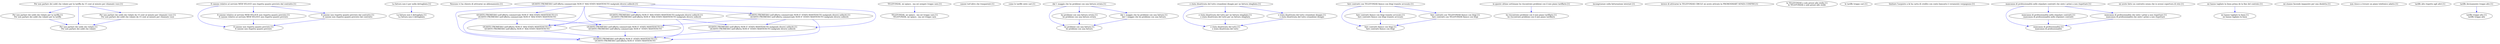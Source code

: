 digraph collapsedGraph {
"Per non parlare dei soldi che rubate per la tariffa [1]\nPer non parlare dei soldi che rubate per la tariffa""Per non parlare dei soldi che rubate per la tariffa da 15 cent al minuto per chiamate voce [1]""Per non parlare dei soldi che rubate [1]\nPer non parlare dei soldi che rubate""Per non parlare dei soldi che rubate da 15 cent al minuto per chiamate voce [1]\nPer non parlare dei soldi che rubate da 15 cent al minuto per chiamate voce""Il canone non rispetta quanto previsto [1]\nIl canone non rispetta quanto previsto""Il canone relativo al servizio WEB VELOCE non rispetta quanto previsto dal contratto [1]""Il canone relativo al servizio WEB VELOCE non rispetta quanto previsto [1]\nIl canone relativo al servizio WEB VELOCE non rispetta quanto previsto""Il canone non rispetta quanto previsto dal contratto [1]\nIl canone non rispetta quanto previsto dal contratto""La fattura non è dettagliata [1]\nLa fattura non è dettagliata""La fattura non è per nulla dettagliata [1]""Nessuno vi ha chiesto di attivarmi un abbonamento [1]""QUANTO PROMESSO nell'offerta NON E' STATO MANTENUTO [1]\nQUANTO PROMESSO nell'offerta NON E' STATO MANTENUTO""QUANTO PROMESSO nell'offerta commerciale NON E' MAI STATO MANTENUTO malgrado diversi solleciti [1]""QUANTO PROMESSO nell'offerta commerciale NON E' MAI STATO MANTENUTO [1]\nQUANTO PROMESSO nell'offerta commerciale NON E' MAI STATO MANTENUTO""QUANTO PROMESSO nell'offerta NON E' MAI STATO MANTENUTO [1]\nQUANTO PROMESSO nell'offerta NON E' MAI STATO MANTENUTO""QUANTO PROMESSO nell'offerta commerciale NON E' STATO MANTENUTO [1]\nQUANTO PROMESSO nell'offerta commerciale NON E' STATO MANTENUTO""QUANTO PROMESSO nell'offerta NON E' MAI STATO MANTENUTO malgrado diversi solleciti [1]\nQUANTO PROMESSO nell'offerta NON E' MAI STATO MANTENUTO malgrado diversi solleciti""QUANTO PROMESSO nell'offerta NON E' STATO MANTENUTO malgrado diversi solleciti [1]\nQUANTO PROMESSO nell'offerta NON E' STATO MANTENUTO malgrado diversi solleciti""QUANTO PROMESSO nell'offerta commerciale NON E' STATO MANTENUTO malgrado diversi solleciti [1]\nQUANTO PROMESSO nell'offerta commerciale NON E' STATO MANTENUTO malgrado diversi solleciti""TELEFONIAX, mi spiace.. ma sei troppo cara [1]\nTELEFONIAX, mi spiace.. ma sei troppo cara""TELEFONIAX, mi spiace.. ma sei sempre troppo cara [1]""canoni tutt'altro che trasparenti [1]""come le tariffe siete cari [1]""ho problemi con una fattura [1]\nho problemi con una fattura""dal 1 maggio che ho problemi con una fattura errata [1]""ho problemi con una fattura errata [1]\nho problemi con una fattura errata""dal 1 maggio che ho problemi con una fattura [1]\ndal 1 maggio che ho problemi con una fattura""e stata disattivata del tutto [1]\ne stata disattivata del tutto""e stata disattivata del tutto creandomi disagio per un fattura sbagliata [1]""e stata disattivata del tutto per un fattura sbagliata [1]\ne stata disattivata del tutto per un fattura sbagliata""e stata disattivata del tutto creandomi disagio [1]\ne stata disattivata del tutto creandomi disagio""fare contratti finisce con litigi [1]\nfare contratti finisce con litigi""fare contratti con TELEFONIAX finisce con litigi tramite avvocato [1]""fare contratti finisce con litigi tramite avvocato [1]\nfare contratti finisce con litigi tramite avvocato""fare contratti con TELEFONIAX finisce con litigi [1]\nfare contratti con TELEFONIAX finisce con litigi""ho riscontrato problemi con il mio piano tariffario [1]\nho riscontrato problemi con il mio piano tariffario""in queste ultime settimane ho riscontrato problemi con il mio piano tariffario [1]""incongruenze sulla fatturazione internet [1]""invece di attivarmi la TELEFONIAX CIRCLE mi avete attivato la PROMOSMART SENZA CONFINI [1]""la TELEFONIAX e solo prezzi alle stelle [1]\nla TELEFONIAX e solo prezzi alle stelle""le tariffe troppo cari [1]""limitare l'acquisto a ki ha carta di credito con conto bancario è veramente vergognoso [1]""mancanza di professionalità [1]\nmancanza di professionalità""mancanza di professionalità nello stipulare contratti che siete i primi a non rispettare [1]""mancanza di professionalità nello stipulare contratti [1]\nmancanza di professionalità nello stipulare contratti""mancanza di professionalità che siete i primi a non rispettare [1]\nmancanza di professionalità che siete i primi a non rispettare""mi avete fatto un contratto senza che io avessi copertura di rete [1]""mi hanno tagliato la linea [1]\nmi hanno tagliato la linea""mi hanno tagliato la linea prima de la fine del contrato [1]""mi stanno facendo impazzire per una disdetta [1]""non riesco a trovare un piano telefonico adatto [1]""tariffe alte rispetto agli altri [1]""tariffe troppo alte [1]\ntariffe troppo alte""tariffe decisamente troppo alte [1]""Il canone relativo al servizio WEB VELOCE non rispetta quanto previsto dal contratto [1]" -> "Il canone relativo al servizio WEB VELOCE non rispetta quanto previsto [1]\nIl canone relativo al servizio WEB VELOCE non rispetta quanto previsto" [color=blue]
"Il canone relativo al servizio WEB VELOCE non rispetta quanto previsto [1]\nIl canone relativo al servizio WEB VELOCE non rispetta quanto previsto" -> "Il canone non rispetta quanto previsto [1]\nIl canone non rispetta quanto previsto" [color=blue]
"Il canone relativo al servizio WEB VELOCE non rispetta quanto previsto dal contratto [1]" -> "Il canone non rispetta quanto previsto dal contratto [1]\nIl canone non rispetta quanto previsto dal contratto" [color=blue]
"Il canone non rispetta quanto previsto dal contratto [1]\nIl canone non rispetta quanto previsto dal contratto" -> "Il canone non rispetta quanto previsto [1]\nIl canone non rispetta quanto previsto" [color=blue]
"Il canone relativo al servizio WEB VELOCE non rispetta quanto previsto dal contratto [1]" -> "Il canone non rispetta quanto previsto [1]\nIl canone non rispetta quanto previsto" [color=blue]
"La fattura non è per nulla dettagliata [1]" -> "La fattura non è dettagliata [1]\nLa fattura non è dettagliata" [color=blue]
"Per non parlare dei soldi che rubate per la tariffa da 15 cent al minuto per chiamate voce [1]" -> "Per non parlare dei soldi che rubate da 15 cent al minuto per chiamate voce [1]\nPer non parlare dei soldi che rubate da 15 cent al minuto per chiamate voce" [color=blue]
"Per non parlare dei soldi che rubate da 15 cent al minuto per chiamate voce [1]\nPer non parlare dei soldi che rubate da 15 cent al minuto per chiamate voce" -> "Per non parlare dei soldi che rubate [1]\nPer non parlare dei soldi che rubate" [color=blue]
"Per non parlare dei soldi che rubate per la tariffa da 15 cent al minuto per chiamate voce [1]" -> "Per non parlare dei soldi che rubate per la tariffa [1]\nPer non parlare dei soldi che rubate per la tariffa" [color=blue]
"Per non parlare dei soldi che rubate per la tariffa [1]\nPer non parlare dei soldi che rubate per la tariffa" -> "Per non parlare dei soldi che rubate [1]\nPer non parlare dei soldi che rubate" [color=blue]
"Per non parlare dei soldi che rubate per la tariffa da 15 cent al minuto per chiamate voce [1]" -> "Per non parlare dei soldi che rubate [1]\nPer non parlare dei soldi che rubate" [color=blue]
"QUANTO PROMESSO nell'offerta commerciale NON E' MAI STATO MANTENUTO malgrado diversi solleciti [1]" -> "QUANTO PROMESSO nell'offerta commerciale NON E' MAI STATO MANTENUTO [1]\nQUANTO PROMESSO nell'offerta commerciale NON E' MAI STATO MANTENUTO" [color=blue]
"QUANTO PROMESSO nell'offerta commerciale NON E' MAI STATO MANTENUTO [1]\nQUANTO PROMESSO nell'offerta commerciale NON E' MAI STATO MANTENUTO" -> "QUANTO PROMESSO nell'offerta NON E' MAI STATO MANTENUTO [1]\nQUANTO PROMESSO nell'offerta NON E' MAI STATO MANTENUTO" [color=blue]
"QUANTO PROMESSO nell'offerta NON E' MAI STATO MANTENUTO [1]\nQUANTO PROMESSO nell'offerta NON E' MAI STATO MANTENUTO" -> "QUANTO PROMESSO nell'offerta NON E' STATO MANTENUTO [1]\nQUANTO PROMESSO nell'offerta NON E' STATO MANTENUTO" [color=blue]
"QUANTO PROMESSO nell'offerta commerciale NON E' MAI STATO MANTENUTO [1]\nQUANTO PROMESSO nell'offerta commerciale NON E' MAI STATO MANTENUTO" -> "QUANTO PROMESSO nell'offerta commerciale NON E' STATO MANTENUTO [1]\nQUANTO PROMESSO nell'offerta commerciale NON E' STATO MANTENUTO" [color=blue]
"QUANTO PROMESSO nell'offerta commerciale NON E' STATO MANTENUTO [1]\nQUANTO PROMESSO nell'offerta commerciale NON E' STATO MANTENUTO" -> "QUANTO PROMESSO nell'offerta NON E' STATO MANTENUTO [1]\nQUANTO PROMESSO nell'offerta NON E' STATO MANTENUTO" [color=blue]
"QUANTO PROMESSO nell'offerta commerciale NON E' MAI STATO MANTENUTO malgrado diversi solleciti [1]" -> "QUANTO PROMESSO nell'offerta NON E' MAI STATO MANTENUTO malgrado diversi solleciti [1]\nQUANTO PROMESSO nell'offerta NON E' MAI STATO MANTENUTO malgrado diversi solleciti" [color=blue]
"QUANTO PROMESSO nell'offerta NON E' MAI STATO MANTENUTO malgrado diversi solleciti [1]\nQUANTO PROMESSO nell'offerta NON E' MAI STATO MANTENUTO malgrado diversi solleciti" -> "QUANTO PROMESSO nell'offerta NON E' MAI STATO MANTENUTO [1]\nQUANTO PROMESSO nell'offerta NON E' MAI STATO MANTENUTO" [color=blue]
"QUANTO PROMESSO nell'offerta NON E' MAI STATO MANTENUTO malgrado diversi solleciti [1]\nQUANTO PROMESSO nell'offerta NON E' MAI STATO MANTENUTO malgrado diversi solleciti" -> "QUANTO PROMESSO nell'offerta NON E' STATO MANTENUTO malgrado diversi solleciti [1]\nQUANTO PROMESSO nell'offerta NON E' STATO MANTENUTO malgrado diversi solleciti" [color=blue]
"QUANTO PROMESSO nell'offerta NON E' STATO MANTENUTO malgrado diversi solleciti [1]\nQUANTO PROMESSO nell'offerta NON E' STATO MANTENUTO malgrado diversi solleciti" -> "QUANTO PROMESSO nell'offerta NON E' STATO MANTENUTO [1]\nQUANTO PROMESSO nell'offerta NON E' STATO MANTENUTO" [color=blue]
"QUANTO PROMESSO nell'offerta commerciale NON E' MAI STATO MANTENUTO malgrado diversi solleciti [1]" -> "QUANTO PROMESSO nell'offerta commerciale NON E' STATO MANTENUTO malgrado diversi solleciti [1]\nQUANTO PROMESSO nell'offerta commerciale NON E' STATO MANTENUTO malgrado diversi solleciti" [color=blue]
"QUANTO PROMESSO nell'offerta commerciale NON E' STATO MANTENUTO malgrado diversi solleciti [1]\nQUANTO PROMESSO nell'offerta commerciale NON E' STATO MANTENUTO malgrado diversi solleciti" -> "QUANTO PROMESSO nell'offerta commerciale NON E' STATO MANTENUTO [1]\nQUANTO PROMESSO nell'offerta commerciale NON E' STATO MANTENUTO" [color=blue]
"QUANTO PROMESSO nell'offerta commerciale NON E' STATO MANTENUTO malgrado diversi solleciti [1]\nQUANTO PROMESSO nell'offerta commerciale NON E' STATO MANTENUTO malgrado diversi solleciti" -> "QUANTO PROMESSO nell'offerta NON E' STATO MANTENUTO malgrado diversi solleciti [1]\nQUANTO PROMESSO nell'offerta NON E' STATO MANTENUTO malgrado diversi solleciti" [color=blue]
"QUANTO PROMESSO nell'offerta commerciale NON E' MAI STATO MANTENUTO malgrado diversi solleciti [1]" -> "QUANTO PROMESSO nell'offerta NON E' MAI STATO MANTENUTO [1]\nQUANTO PROMESSO nell'offerta NON E' MAI STATO MANTENUTO" [color=blue]
"QUANTO PROMESSO nell'offerta commerciale NON E' MAI STATO MANTENUTO malgrado diversi solleciti [1]" -> "QUANTO PROMESSO nell'offerta commerciale NON E' STATO MANTENUTO [1]\nQUANTO PROMESSO nell'offerta commerciale NON E' STATO MANTENUTO" [color=blue]
"QUANTO PROMESSO nell'offerta commerciale NON E' MAI STATO MANTENUTO malgrado diversi solleciti [1]" -> "QUANTO PROMESSO nell'offerta NON E' STATO MANTENUTO malgrado diversi solleciti [1]\nQUANTO PROMESSO nell'offerta NON E' STATO MANTENUTO malgrado diversi solleciti" [color=blue]
"QUANTO PROMESSO nell'offerta commerciale NON E' MAI STATO MANTENUTO [1]\nQUANTO PROMESSO nell'offerta commerciale NON E' MAI STATO MANTENUTO" -> "QUANTO PROMESSO nell'offerta NON E' STATO MANTENUTO [1]\nQUANTO PROMESSO nell'offerta NON E' STATO MANTENUTO" [color=blue]
"QUANTO PROMESSO nell'offerta NON E' MAI STATO MANTENUTO malgrado diversi solleciti [1]\nQUANTO PROMESSO nell'offerta NON E' MAI STATO MANTENUTO malgrado diversi solleciti" -> "QUANTO PROMESSO nell'offerta NON E' STATO MANTENUTO [1]\nQUANTO PROMESSO nell'offerta NON E' STATO MANTENUTO" [color=blue]
"QUANTO PROMESSO nell'offerta commerciale NON E' STATO MANTENUTO malgrado diversi solleciti [1]\nQUANTO PROMESSO nell'offerta commerciale NON E' STATO MANTENUTO malgrado diversi solleciti" -> "QUANTO PROMESSO nell'offerta NON E' STATO MANTENUTO [1]\nQUANTO PROMESSO nell'offerta NON E' STATO MANTENUTO" [color=blue]
"QUANTO PROMESSO nell'offerta commerciale NON E' MAI STATO MANTENUTO malgrado diversi solleciti [1]" -> "QUANTO PROMESSO nell'offerta NON E' STATO MANTENUTO [1]\nQUANTO PROMESSO nell'offerta NON E' STATO MANTENUTO" [color=blue]
"TELEFONIAX, mi spiace.. ma sei sempre troppo cara [1]" -> "TELEFONIAX, mi spiace.. ma sei troppo cara [1]\nTELEFONIAX, mi spiace.. ma sei troppo cara" [color=blue]
"dal 1 maggio che ho problemi con una fattura errata [1]" -> "ho problemi con una fattura errata [1]\nho problemi con una fattura errata" [color=blue]
"ho problemi con una fattura errata [1]\nho problemi con una fattura errata" -> "ho problemi con una fattura [1]\nho problemi con una fattura" [color=blue]
"dal 1 maggio che ho problemi con una fattura errata [1]" -> "dal 1 maggio che ho problemi con una fattura [1]\ndal 1 maggio che ho problemi con una fattura" [color=blue]
"dal 1 maggio che ho problemi con una fattura [1]\ndal 1 maggio che ho problemi con una fattura" -> "ho problemi con una fattura [1]\nho problemi con una fattura" [color=blue]
"dal 1 maggio che ho problemi con una fattura errata [1]" -> "ho problemi con una fattura [1]\nho problemi con una fattura" [color=blue]
"e stata disattivata del tutto creandomi disagio per un fattura sbagliata [1]" -> "e stata disattivata del tutto per un fattura sbagliata [1]\ne stata disattivata del tutto per un fattura sbagliata" [color=blue]
"e stata disattivata del tutto per un fattura sbagliata [1]\ne stata disattivata del tutto per un fattura sbagliata" -> "e stata disattivata del tutto [1]\ne stata disattivata del tutto" [color=blue]
"e stata disattivata del tutto creandomi disagio per un fattura sbagliata [1]" -> "e stata disattivata del tutto creandomi disagio [1]\ne stata disattivata del tutto creandomi disagio" [color=blue]
"e stata disattivata del tutto creandomi disagio [1]\ne stata disattivata del tutto creandomi disagio" -> "e stata disattivata del tutto [1]\ne stata disattivata del tutto" [color=blue]
"e stata disattivata del tutto creandomi disagio per un fattura sbagliata [1]" -> "e stata disattivata del tutto [1]\ne stata disattivata del tutto" [color=blue]
"fare contratti con TELEFONIAX finisce con litigi tramite avvocato [1]" -> "fare contratti finisce con litigi tramite avvocato [1]\nfare contratti finisce con litigi tramite avvocato" [color=blue]
"fare contratti finisce con litigi tramite avvocato [1]\nfare contratti finisce con litigi tramite avvocato" -> "fare contratti finisce con litigi [1]\nfare contratti finisce con litigi" [color=blue]
"fare contratti con TELEFONIAX finisce con litigi tramite avvocato [1]" -> "fare contratti con TELEFONIAX finisce con litigi [1]\nfare contratti con TELEFONIAX finisce con litigi" [color=blue]
"fare contratti con TELEFONIAX finisce con litigi [1]\nfare contratti con TELEFONIAX finisce con litigi" -> "fare contratti finisce con litigi [1]\nfare contratti finisce con litigi" [color=blue]
"fare contratti con TELEFONIAX finisce con litigi tramite avvocato [1]" -> "fare contratti finisce con litigi [1]\nfare contratti finisce con litigi" [color=blue]
"in queste ultime settimane ho riscontrato problemi con il mio piano tariffario [1]" -> "ho riscontrato problemi con il mio piano tariffario [1]\nho riscontrato problemi con il mio piano tariffario" [color=blue]
"mancanza di professionalità nello stipulare contratti che siete i primi a non rispettare [1]" -> "mancanza di professionalità nello stipulare contratti [1]\nmancanza di professionalità nello stipulare contratti" [color=blue]
"mancanza di professionalità nello stipulare contratti [1]\nmancanza di professionalità nello stipulare contratti" -> "mancanza di professionalità [1]\nmancanza di professionalità" [color=blue]
"mancanza di professionalità nello stipulare contratti che siete i primi a non rispettare [1]" -> "mancanza di professionalità che siete i primi a non rispettare [1]\nmancanza di professionalità che siete i primi a non rispettare" [color=blue]
"mancanza di professionalità che siete i primi a non rispettare [1]\nmancanza di professionalità che siete i primi a non rispettare" -> "mancanza di professionalità [1]\nmancanza di professionalità" [color=blue]
"mancanza di professionalità nello stipulare contratti che siete i primi a non rispettare [1]" -> "mancanza di professionalità [1]\nmancanza di professionalità" [color=blue]
"mi hanno tagliato la linea prima de la fine del contrato [1]" -> "mi hanno tagliato la linea [1]\nmi hanno tagliato la linea" [color=blue]
"tariffe decisamente troppo alte [1]" -> "tariffe troppo alte [1]\ntariffe troppo alte" [color=blue]
}